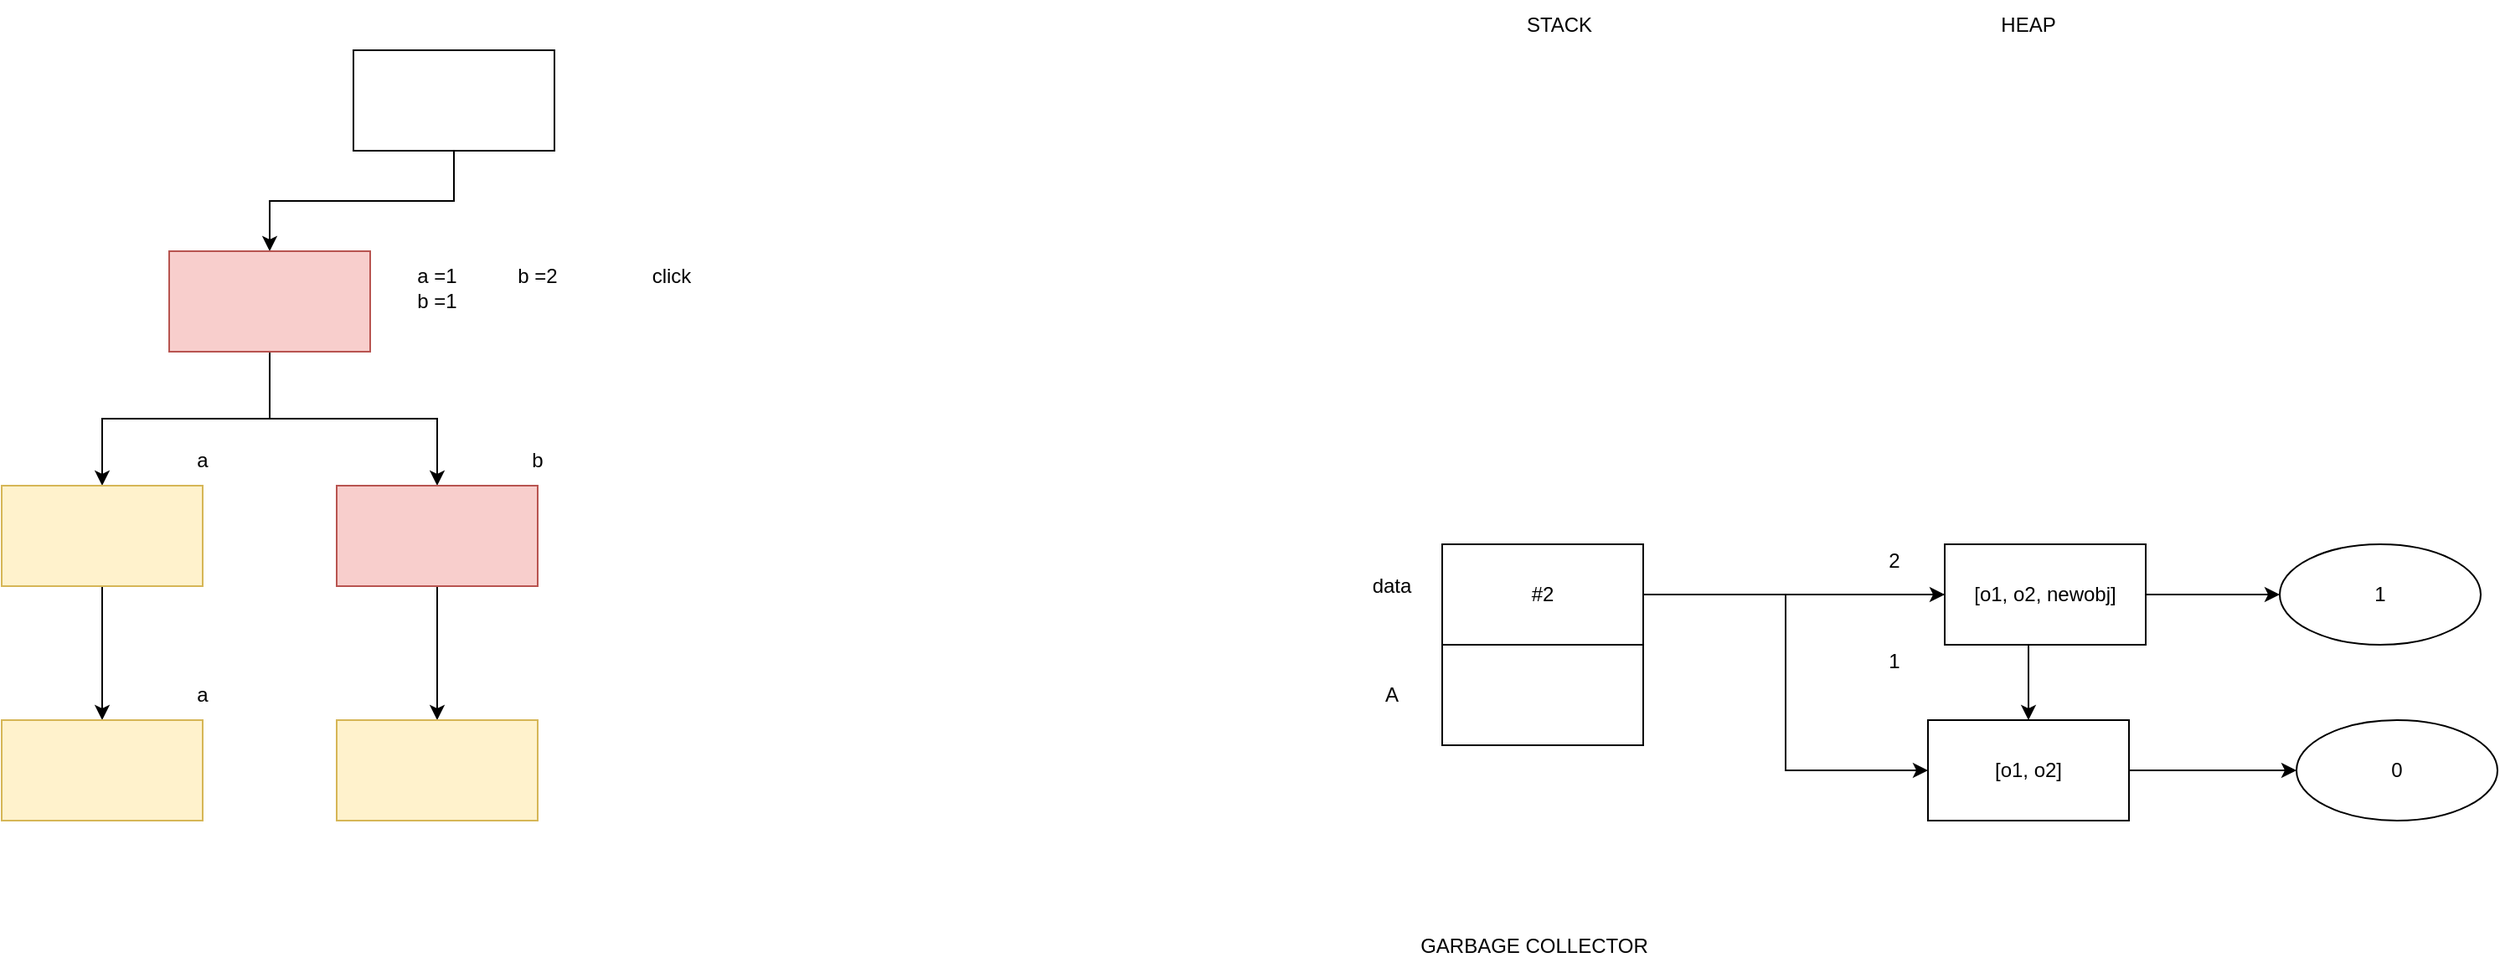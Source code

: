 <mxfile version="15.4.0" type="device"><diagram id="Qb7iF2BYO5j2yw8Tq7S-" name="Página-1"><mxGraphModel dx="1106" dy="997" grid="1" gridSize="10" guides="1" tooltips="1" connect="1" arrows="1" fold="1" page="1" pageScale="1" pageWidth="827" pageHeight="1169" math="0" shadow="0"><root><mxCell id="0"/><mxCell id="1" parent="0"/><mxCell id="Al4kWGJLC_Uoz6wiMMn_-3" style="edgeStyle=orthogonalEdgeStyle;rounded=0;orthogonalLoop=1;jettySize=auto;html=1;entryX=0.5;entryY=0;entryDx=0;entryDy=0;" edge="1" parent="1" source="Al4kWGJLC_Uoz6wiMMn_-1" target="Al4kWGJLC_Uoz6wiMMn_-2"><mxGeometry relative="1" as="geometry"/></mxCell><mxCell id="Al4kWGJLC_Uoz6wiMMn_-1" value="" style="rounded=0;whiteSpace=wrap;html=1;" vertex="1" parent="1"><mxGeometry x="340" y="280" width="120" height="60" as="geometry"/></mxCell><mxCell id="Al4kWGJLC_Uoz6wiMMn_-5" style="edgeStyle=orthogonalEdgeStyle;rounded=0;orthogonalLoop=1;jettySize=auto;html=1;" edge="1" parent="1" source="Al4kWGJLC_Uoz6wiMMn_-2" target="Al4kWGJLC_Uoz6wiMMn_-4"><mxGeometry relative="1" as="geometry"/></mxCell><mxCell id="Al4kWGJLC_Uoz6wiMMn_-7" style="edgeStyle=orthogonalEdgeStyle;rounded=0;orthogonalLoop=1;jettySize=auto;html=1;" edge="1" parent="1" source="Al4kWGJLC_Uoz6wiMMn_-2" target="Al4kWGJLC_Uoz6wiMMn_-6"><mxGeometry relative="1" as="geometry"/></mxCell><mxCell id="Al4kWGJLC_Uoz6wiMMn_-2" value="" style="rounded=0;whiteSpace=wrap;html=1;fillColor=#f8cecc;strokeColor=#b85450;" vertex="1" parent="1"><mxGeometry x="230" y="400" width="120" height="60" as="geometry"/></mxCell><mxCell id="Al4kWGJLC_Uoz6wiMMn_-11" value="" style="edgeStyle=orthogonalEdgeStyle;rounded=0;orthogonalLoop=1;jettySize=auto;html=1;" edge="1" parent="1" source="Al4kWGJLC_Uoz6wiMMn_-4" target="Al4kWGJLC_Uoz6wiMMn_-10"><mxGeometry relative="1" as="geometry"/></mxCell><mxCell id="Al4kWGJLC_Uoz6wiMMn_-4" value="" style="rounded=0;whiteSpace=wrap;html=1;fillColor=#fff2cc;strokeColor=#d6b656;" vertex="1" parent="1"><mxGeometry x="130" y="540" width="120" height="60" as="geometry"/></mxCell><mxCell id="Al4kWGJLC_Uoz6wiMMn_-9" value="" style="edgeStyle=orthogonalEdgeStyle;rounded=0;orthogonalLoop=1;jettySize=auto;html=1;" edge="1" parent="1" source="Al4kWGJLC_Uoz6wiMMn_-6" target="Al4kWGJLC_Uoz6wiMMn_-8"><mxGeometry relative="1" as="geometry"/></mxCell><mxCell id="Al4kWGJLC_Uoz6wiMMn_-6" value="" style="rounded=0;whiteSpace=wrap;html=1;fillColor=#f8cecc;strokeColor=#b85450;" vertex="1" parent="1"><mxGeometry x="330" y="540" width="120" height="60" as="geometry"/></mxCell><mxCell id="Al4kWGJLC_Uoz6wiMMn_-8" value="" style="rounded=0;whiteSpace=wrap;html=1;fillColor=#fff2cc;strokeColor=#d6b656;" vertex="1" parent="1"><mxGeometry x="330" y="680" width="120" height="60" as="geometry"/></mxCell><mxCell id="Al4kWGJLC_Uoz6wiMMn_-10" value="" style="rounded=0;whiteSpace=wrap;html=1;fillColor=#fff2cc;strokeColor=#d6b656;" vertex="1" parent="1"><mxGeometry x="130" y="680" width="120" height="60" as="geometry"/></mxCell><mxCell id="Al4kWGJLC_Uoz6wiMMn_-12" value="a =1" style="text;html=1;strokeColor=none;fillColor=none;align=center;verticalAlign=middle;whiteSpace=wrap;rounded=0;" vertex="1" parent="1"><mxGeometry x="360" y="400" width="60" height="30" as="geometry"/></mxCell><mxCell id="Al4kWGJLC_Uoz6wiMMn_-13" value="click" style="text;html=1;strokeColor=none;fillColor=none;align=center;verticalAlign=middle;whiteSpace=wrap;rounded=0;" vertex="1" parent="1"><mxGeometry x="500" y="400" width="60" height="30" as="geometry"/></mxCell><mxCell id="Al4kWGJLC_Uoz6wiMMn_-14" value="b =1" style="text;html=1;strokeColor=none;fillColor=none;align=center;verticalAlign=middle;whiteSpace=wrap;rounded=0;" vertex="1" parent="1"><mxGeometry x="360" y="415" width="60" height="30" as="geometry"/></mxCell><mxCell id="Al4kWGJLC_Uoz6wiMMn_-15" value="b =2" style="text;html=1;strokeColor=none;fillColor=none;align=center;verticalAlign=middle;whiteSpace=wrap;rounded=0;" vertex="1" parent="1"><mxGeometry x="420" y="400" width="60" height="30" as="geometry"/></mxCell><mxCell id="Al4kWGJLC_Uoz6wiMMn_-16" value="a" style="text;html=1;strokeColor=none;fillColor=none;align=center;verticalAlign=middle;whiteSpace=wrap;rounded=0;" vertex="1" parent="1"><mxGeometry x="220" y="510" width="60" height="30" as="geometry"/></mxCell><mxCell id="Al4kWGJLC_Uoz6wiMMn_-17" value="a" style="text;html=1;strokeColor=none;fillColor=none;align=center;verticalAlign=middle;whiteSpace=wrap;rounded=0;" vertex="1" parent="1"><mxGeometry x="220" y="650" width="60" height="30" as="geometry"/></mxCell><mxCell id="Al4kWGJLC_Uoz6wiMMn_-18" value="b" style="text;html=1;strokeColor=none;fillColor=none;align=center;verticalAlign=middle;whiteSpace=wrap;rounded=0;" vertex="1" parent="1"><mxGeometry x="420" y="510" width="60" height="30" as="geometry"/></mxCell><mxCell id="Al4kWGJLC_Uoz6wiMMn_-20" value="" style="rounded=0;whiteSpace=wrap;html=1;" vertex="1" parent="1"><mxGeometry x="990" y="635" width="120" height="60" as="geometry"/></mxCell><mxCell id="Al4kWGJLC_Uoz6wiMMn_-21" value="STACK" style="text;html=1;strokeColor=none;fillColor=none;align=center;verticalAlign=middle;whiteSpace=wrap;rounded=0;" vertex="1" parent="1"><mxGeometry x="1030" y="250" width="60" height="30" as="geometry"/></mxCell><mxCell id="Al4kWGJLC_Uoz6wiMMn_-22" value="HEAP" style="text;html=1;strokeColor=none;fillColor=none;align=center;verticalAlign=middle;whiteSpace=wrap;rounded=0;" vertex="1" parent="1"><mxGeometry x="1310" y="250" width="60" height="30" as="geometry"/></mxCell><mxCell id="Al4kWGJLC_Uoz6wiMMn_-37" value="" style="edgeStyle=orthogonalEdgeStyle;rounded=0;orthogonalLoop=1;jettySize=auto;html=1;" edge="1" parent="1" source="Al4kWGJLC_Uoz6wiMMn_-23" target="Al4kWGJLC_Uoz6wiMMn_-36"><mxGeometry relative="1" as="geometry"/></mxCell><mxCell id="Al4kWGJLC_Uoz6wiMMn_-23" value="[o1, o2]" style="rounded=0;whiteSpace=wrap;html=1;" vertex="1" parent="1"><mxGeometry x="1280" y="680" width="120" height="60" as="geometry"/></mxCell><mxCell id="Al4kWGJLC_Uoz6wiMMn_-24" value="A" style="text;html=1;strokeColor=none;fillColor=none;align=center;verticalAlign=middle;whiteSpace=wrap;rounded=0;" vertex="1" parent="1"><mxGeometry x="930" y="650" width="60" height="30" as="geometry"/></mxCell><mxCell id="Al4kWGJLC_Uoz6wiMMn_-25" value="data" style="text;html=1;strokeColor=none;fillColor=none;align=center;verticalAlign=middle;whiteSpace=wrap;rounded=0;" vertex="1" parent="1"><mxGeometry x="930" y="585" width="60" height="30" as="geometry"/></mxCell><mxCell id="Al4kWGJLC_Uoz6wiMMn_-27" style="edgeStyle=orthogonalEdgeStyle;rounded=0;orthogonalLoop=1;jettySize=auto;html=1;" edge="1" parent="1" source="Al4kWGJLC_Uoz6wiMMn_-26" target="Al4kWGJLC_Uoz6wiMMn_-23"><mxGeometry relative="1" as="geometry"/></mxCell><mxCell id="Al4kWGJLC_Uoz6wiMMn_-30" style="edgeStyle=orthogonalEdgeStyle;rounded=0;orthogonalLoop=1;jettySize=auto;html=1;entryX=0;entryY=0.5;entryDx=0;entryDy=0;" edge="1" parent="1" source="Al4kWGJLC_Uoz6wiMMn_-26" target="Al4kWGJLC_Uoz6wiMMn_-29"><mxGeometry relative="1" as="geometry"/></mxCell><mxCell id="Al4kWGJLC_Uoz6wiMMn_-38" style="edgeStyle=orthogonalEdgeStyle;rounded=0;orthogonalLoop=1;jettySize=auto;html=1;entryX=0;entryY=0.5;entryDx=0;entryDy=0;" edge="1" parent="1" source="Al4kWGJLC_Uoz6wiMMn_-26" target="Al4kWGJLC_Uoz6wiMMn_-23"><mxGeometry relative="1" as="geometry"><Array as="points"><mxPoint x="1195" y="605"/><mxPoint x="1195" y="710"/></Array></mxGeometry></mxCell><mxCell id="Al4kWGJLC_Uoz6wiMMn_-26" value="#2" style="rounded=0;whiteSpace=wrap;html=1;" vertex="1" parent="1"><mxGeometry x="990" y="575" width="120" height="60" as="geometry"/></mxCell><mxCell id="Al4kWGJLC_Uoz6wiMMn_-28" value="1" style="text;html=1;strokeColor=none;fillColor=none;align=center;verticalAlign=middle;whiteSpace=wrap;rounded=0;" vertex="1" parent="1"><mxGeometry x="1230" y="630" width="60" height="30" as="geometry"/></mxCell><mxCell id="Al4kWGJLC_Uoz6wiMMn_-34" value="" style="edgeStyle=orthogonalEdgeStyle;rounded=0;orthogonalLoop=1;jettySize=auto;html=1;" edge="1" parent="1" source="Al4kWGJLC_Uoz6wiMMn_-29" target="Al4kWGJLC_Uoz6wiMMn_-33"><mxGeometry relative="1" as="geometry"/></mxCell><mxCell id="Al4kWGJLC_Uoz6wiMMn_-29" value="[o1, o2, newobj]" style="rounded=0;whiteSpace=wrap;html=1;" vertex="1" parent="1"><mxGeometry x="1290" y="575" width="120" height="60" as="geometry"/></mxCell><mxCell id="Al4kWGJLC_Uoz6wiMMn_-31" value="2" style="text;html=1;strokeColor=none;fillColor=none;align=center;verticalAlign=middle;whiteSpace=wrap;rounded=0;" vertex="1" parent="1"><mxGeometry x="1230" y="570" width="60" height="30" as="geometry"/></mxCell><mxCell id="Al4kWGJLC_Uoz6wiMMn_-32" value="GARBAGE COLLECTOR" style="text;html=1;strokeColor=none;fillColor=none;align=center;verticalAlign=middle;whiteSpace=wrap;rounded=0;" vertex="1" parent="1"><mxGeometry x="870" y="800" width="350" height="30" as="geometry"/></mxCell><mxCell id="Al4kWGJLC_Uoz6wiMMn_-33" value="1" style="ellipse;whiteSpace=wrap;html=1;rounded=0;" vertex="1" parent="1"><mxGeometry x="1490" y="575" width="120" height="60" as="geometry"/></mxCell><mxCell id="Al4kWGJLC_Uoz6wiMMn_-36" value="0" style="ellipse;whiteSpace=wrap;html=1;rounded=0;" vertex="1" parent="1"><mxGeometry x="1500" y="680" width="120" height="60" as="geometry"/></mxCell></root></mxGraphModel></diagram></mxfile>